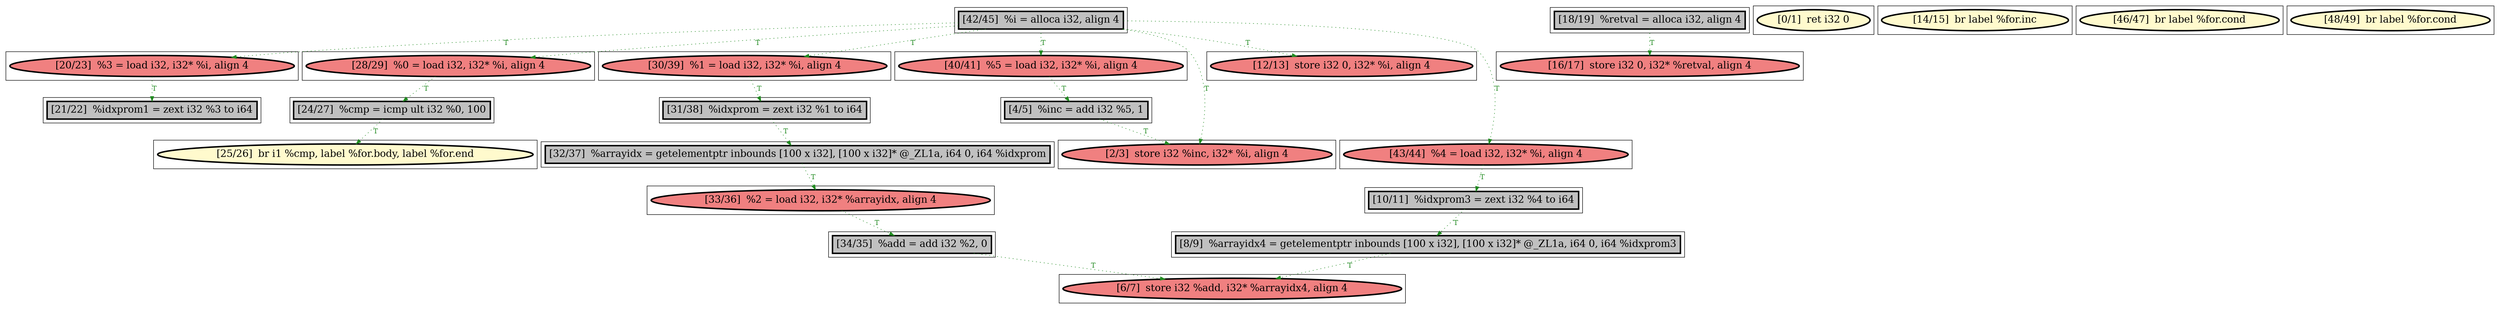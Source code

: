 
digraph G {



node123->node113 [style=dotted,color=forestgreen,label="T",fontcolor=forestgreen ]
node117->node120 [style=dotted,color=forestgreen,label="T",fontcolor=forestgreen ]
node116->node117 [style=dotted,color=forestgreen,label="T",fontcolor=forestgreen ]
node120->node103 [style=dotted,color=forestgreen,label="T",fontcolor=forestgreen ]
node115->node121 [style=dotted,color=forestgreen,label="T",fontcolor=forestgreen ]
node115->node123 [style=dotted,color=forestgreen,label="T",fontcolor=forestgreen ]
node109->node114 [style=dotted,color=forestgreen,label="T",fontcolor=forestgreen ]
node114->node116 [style=dotted,color=forestgreen,label="T",fontcolor=forestgreen ]
node112->node102 [style=dotted,color=forestgreen,label="T",fontcolor=forestgreen ]
node104->node103 [style=dotted,color=forestgreen,label="T",fontcolor=forestgreen ]
node110->node105 [style=dotted,color=forestgreen,label="T",fontcolor=forestgreen ]
node124->node108 [style=dotted,color=forestgreen,label="T",fontcolor=forestgreen ]
node115->node109 [style=dotted,color=forestgreen,label="T",fontcolor=forestgreen ]
node122->node118 [style=dotted,color=forestgreen,label="T",fontcolor=forestgreen ]
node115->node106 [style=dotted,color=forestgreen,label="T",fontcolor=forestgreen ]
node115->node112 [style=dotted,color=forestgreen,label="T",fontcolor=forestgreen ]
node121->node122 [style=dotted,color=forestgreen,label="T",fontcolor=forestgreen ]
node102->node101 [style=dotted,color=forestgreen,label="T",fontcolor=forestgreen ]
node105->node104 [style=dotted,color=forestgreen,label="T",fontcolor=forestgreen ]
node115->node101 [style=dotted,color=forestgreen,label="T",fontcolor=forestgreen ]
node115->node110 [style=dotted,color=forestgreen,label="T",fontcolor=forestgreen ]


subgraph cluster24 {


node124 [penwidth=3.0,fontsize=20,fillcolor=grey,label="[18/19]  %retval = alloca i32, align 4",shape=rectangle,style=filled ]



}

subgraph cluster22 {


node122 [penwidth=3.0,fontsize=20,fillcolor=grey,label="[24/27]  %cmp = icmp ult i32 %0, 100",shape=rectangle,style=filled ]



}

subgraph cluster20 {


node120 [penwidth=3.0,fontsize=20,fillcolor=grey,label="[34/35]  %add = add i32 %2, 0",shape=rectangle,style=filled ]



}

subgraph cluster18 {


node118 [penwidth=3.0,fontsize=20,fillcolor=lemonchiffon,label="[25/26]  br i1 %cmp, label %for.body, label %for.end",shape=ellipse,style=filled ]



}

subgraph cluster16 {


node116 [penwidth=3.0,fontsize=20,fillcolor=grey,label="[32/37]  %arrayidx = getelementptr inbounds [100 x i32], [100 x i32]* @_ZL1a, i64 0, i64 %idxprom",shape=rectangle,style=filled ]



}

subgraph cluster17 {


node117 [penwidth=3.0,fontsize=20,fillcolor=lightcoral,label="[33/36]  %2 = load i32, i32* %arrayidx, align 4",shape=ellipse,style=filled ]



}

subgraph cluster4 {


node104 [penwidth=3.0,fontsize=20,fillcolor=grey,label="[8/9]  %arrayidx4 = getelementptr inbounds [100 x i32], [100 x i32]* @_ZL1a, i64 0, i64 %idxprom3",shape=rectangle,style=filled ]



}

subgraph cluster3 {


node103 [penwidth=3.0,fontsize=20,fillcolor=lightcoral,label="[6/7]  store i32 %add, i32* %arrayidx4, align 4",shape=ellipse,style=filled ]



}

subgraph cluster2 {


node102 [penwidth=3.0,fontsize=20,fillcolor=grey,label="[4/5]  %inc = add i32 %5, 1",shape=rectangle,style=filled ]



}

subgraph cluster1 {


node101 [penwidth=3.0,fontsize=20,fillcolor=lightcoral,label="[2/3]  store i32 %inc, i32* %i, align 4",shape=ellipse,style=filled ]



}

subgraph cluster12 {


node112 [penwidth=3.0,fontsize=20,fillcolor=lightcoral,label="[40/41]  %5 = load i32, i32* %i, align 4",shape=ellipse,style=filled ]



}

subgraph cluster5 {


node105 [penwidth=3.0,fontsize=20,fillcolor=grey,label="[10/11]  %idxprom3 = zext i32 %4 to i64",shape=rectangle,style=filled ]



}

subgraph cluster0 {


node100 [penwidth=3.0,fontsize=20,fillcolor=lemonchiffon,label="[0/1]  ret i32 0",shape=ellipse,style=filled ]



}

subgraph cluster6 {


node106 [penwidth=3.0,fontsize=20,fillcolor=lightcoral,label="[12/13]  store i32 0, i32* %i, align 4",shape=ellipse,style=filled ]



}

subgraph cluster14 {


node114 [penwidth=3.0,fontsize=20,fillcolor=grey,label="[31/38]  %idxprom = zext i32 %1 to i64",shape=rectangle,style=filled ]



}

subgraph cluster7 {


node107 [penwidth=3.0,fontsize=20,fillcolor=lemonchiffon,label="[14/15]  br label %for.inc",shape=ellipse,style=filled ]



}

subgraph cluster23 {


node123 [penwidth=3.0,fontsize=20,fillcolor=lightcoral,label="[20/23]  %3 = load i32, i32* %i, align 4",shape=ellipse,style=filled ]



}

subgraph cluster8 {


node108 [penwidth=3.0,fontsize=20,fillcolor=lightcoral,label="[16/17]  store i32 0, i32* %retval, align 4",shape=ellipse,style=filled ]



}

subgraph cluster21 {


node121 [penwidth=3.0,fontsize=20,fillcolor=lightcoral,label="[28/29]  %0 = load i32, i32* %i, align 4",shape=ellipse,style=filled ]



}

subgraph cluster9 {


node109 [penwidth=3.0,fontsize=20,fillcolor=lightcoral,label="[30/39]  %1 = load i32, i32* %i, align 4",shape=ellipse,style=filled ]



}

subgraph cluster19 {


node119 [penwidth=3.0,fontsize=20,fillcolor=lemonchiffon,label="[46/47]  br label %for.cond",shape=ellipse,style=filled ]



}

subgraph cluster10 {


node110 [penwidth=3.0,fontsize=20,fillcolor=lightcoral,label="[43/44]  %4 = load i32, i32* %i, align 4",shape=ellipse,style=filled ]



}

subgraph cluster11 {


node111 [penwidth=3.0,fontsize=20,fillcolor=lemonchiffon,label="[48/49]  br label %for.cond",shape=ellipse,style=filled ]



}

subgraph cluster13 {


node113 [penwidth=3.0,fontsize=20,fillcolor=grey,label="[21/22]  %idxprom1 = zext i32 %3 to i64",shape=rectangle,style=filled ]



}

subgraph cluster15 {


node115 [penwidth=3.0,fontsize=20,fillcolor=grey,label="[42/45]  %i = alloca i32, align 4",shape=rectangle,style=filled ]



}

}
